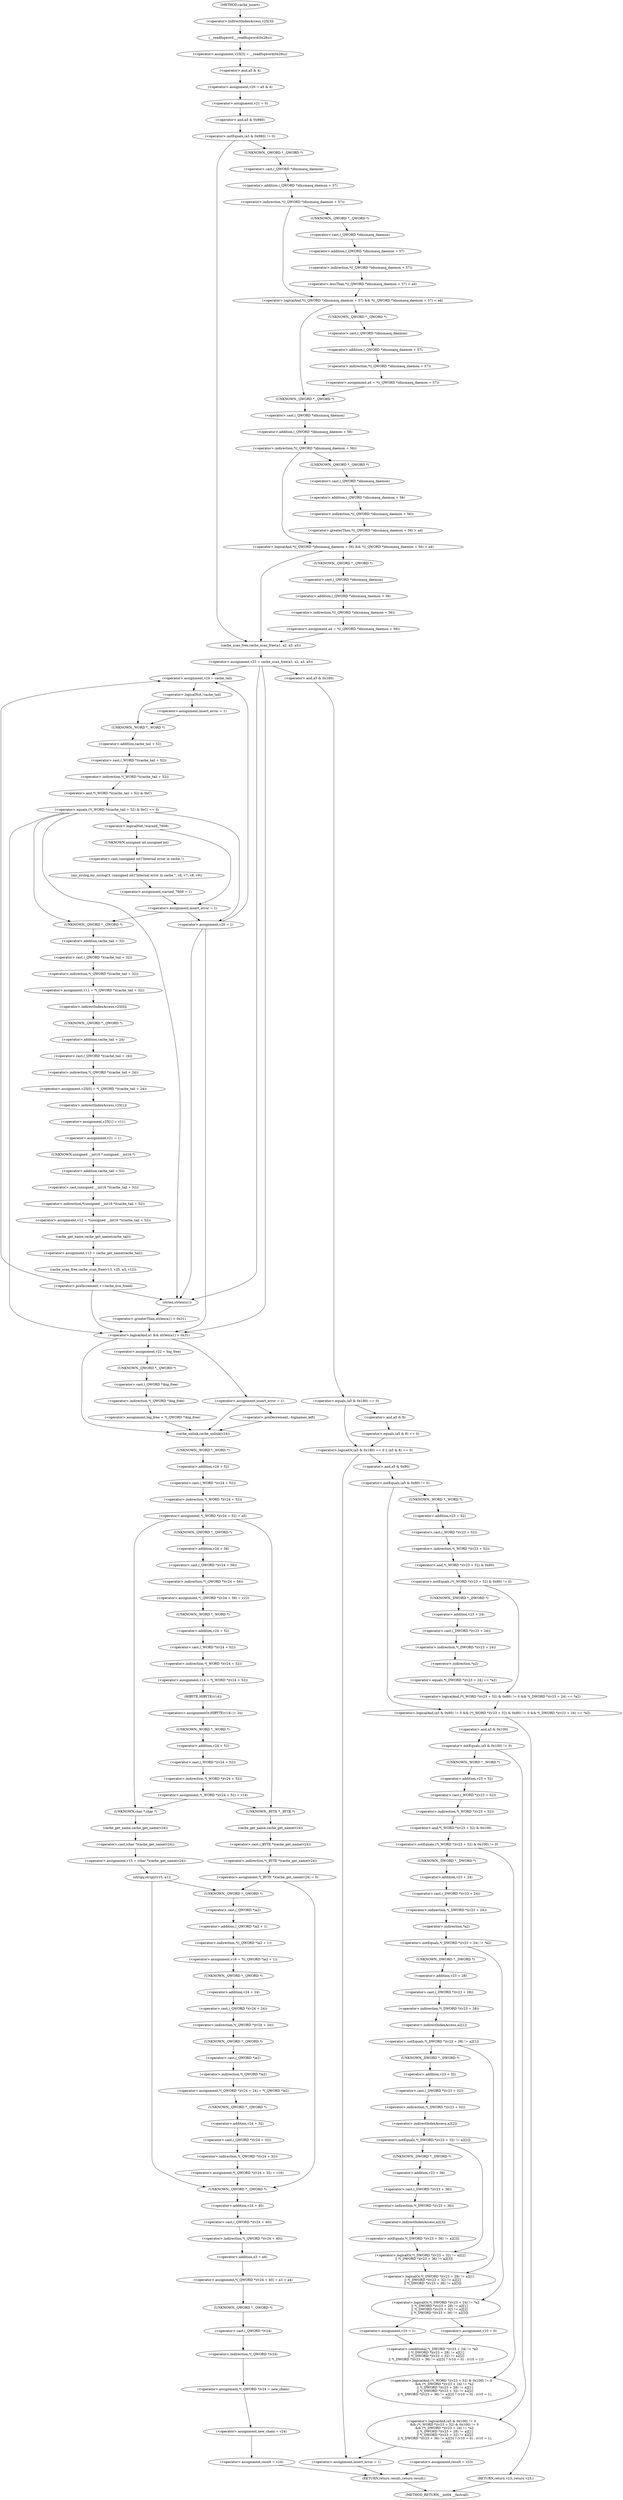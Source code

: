 digraph cache_insert {  
"1000144" [label = "(<operator>.assignment,v25[3] = __readfsqword(0x28u))" ]
"1000145" [label = "(<operator>.indirectIndexAccess,v25[3])" ]
"1000148" [label = "(__readfsqword,__readfsqword(0x28u))" ]
"1000151" [label = "(<operator>.assignment,v20 = a5 & 4)" ]
"1000153" [label = "(<operator>.and,a5 & 4)" ]
"1000156" [label = "(<operator>.assignment,v21 = 0)" ]
"1000160" [label = "(<operator>.notEquals,(a5 & 0x980) != 0)" ]
"1000161" [label = "(<operator>.and,a5 & 0x980)" ]
"1000167" [label = "(<operator>.logicalAnd,*((_QWORD *)dnsmasq_daemon + 57) && *((_QWORD *)dnsmasq_daemon + 57) < a4)" ]
"1000168" [label = "(<operator>.indirection,*((_QWORD *)dnsmasq_daemon + 57))" ]
"1000169" [label = "(<operator>.addition,(_QWORD *)dnsmasq_daemon + 57)" ]
"1000170" [label = "(<operator>.cast,(_QWORD *)dnsmasq_daemon)" ]
"1000171" [label = "(UNKNOWN,_QWORD *,_QWORD *)" ]
"1000174" [label = "(<operator>.lessThan,*((_QWORD *)dnsmasq_daemon + 57) < a4)" ]
"1000175" [label = "(<operator>.indirection,*((_QWORD *)dnsmasq_daemon + 57))" ]
"1000176" [label = "(<operator>.addition,(_QWORD *)dnsmasq_daemon + 57)" ]
"1000177" [label = "(<operator>.cast,(_QWORD *)dnsmasq_daemon)" ]
"1000178" [label = "(UNKNOWN,_QWORD *,_QWORD *)" ]
"1000182" [label = "(<operator>.assignment,a4 = *((_QWORD *)dnsmasq_daemon + 57))" ]
"1000184" [label = "(<operator>.indirection,*((_QWORD *)dnsmasq_daemon + 57))" ]
"1000185" [label = "(<operator>.addition,(_QWORD *)dnsmasq_daemon + 57)" ]
"1000186" [label = "(<operator>.cast,(_QWORD *)dnsmasq_daemon)" ]
"1000187" [label = "(UNKNOWN,_QWORD *,_QWORD *)" ]
"1000191" [label = "(<operator>.logicalAnd,*((_QWORD *)dnsmasq_daemon + 56) && *((_QWORD *)dnsmasq_daemon + 56) > a4)" ]
"1000192" [label = "(<operator>.indirection,*((_QWORD *)dnsmasq_daemon + 56))" ]
"1000193" [label = "(<operator>.addition,(_QWORD *)dnsmasq_daemon + 56)" ]
"1000194" [label = "(<operator>.cast,(_QWORD *)dnsmasq_daemon)" ]
"1000195" [label = "(UNKNOWN,_QWORD *,_QWORD *)" ]
"1000198" [label = "(<operator>.greaterThan,*((_QWORD *)dnsmasq_daemon + 56) > a4)" ]
"1000199" [label = "(<operator>.indirection,*((_QWORD *)dnsmasq_daemon + 56))" ]
"1000200" [label = "(<operator>.addition,(_QWORD *)dnsmasq_daemon + 56)" ]
"1000201" [label = "(<operator>.cast,(_QWORD *)dnsmasq_daemon)" ]
"1000202" [label = "(UNKNOWN,_QWORD *,_QWORD *)" ]
"1000206" [label = "(<operator>.assignment,a4 = *((_QWORD *)dnsmasq_daemon + 56))" ]
"1000208" [label = "(<operator>.indirection,*((_QWORD *)dnsmasq_daemon + 56))" ]
"1000209" [label = "(<operator>.addition,(_QWORD *)dnsmasq_daemon + 56)" ]
"1000210" [label = "(<operator>.cast,(_QWORD *)dnsmasq_daemon)" ]
"1000211" [label = "(UNKNOWN,_QWORD *,_QWORD *)" ]
"1000217" [label = "(<operator>.assignment,v23 = cache_scan_free(a1, a2, a3, a5))" ]
"1000219" [label = "(cache_scan_free,cache_scan_free(a1, a2, a3, a5))" ]
"1000228" [label = "(<operator>.logicalOr,(a5 & 0x180) == 0 || (a5 & 8) == 0)" ]
"1000229" [label = "(<operator>.equals,(a5 & 0x180) == 0)" ]
"1000230" [label = "(<operator>.and,a5 & 0x180)" ]
"1000234" [label = "(<operator>.equals,(a5 & 8) == 0)" ]
"1000235" [label = "(<operator>.and,a5 & 8)" ]
"1000241" [label = "(<operator>.logicalAnd,(a5 & 0x80) != 0 && (*(_WORD *)(v23 + 52) & 0x80) != 0 && *(_DWORD *)(v23 + 24) == *a2)" ]
"1000242" [label = "(<operator>.notEquals,(a5 & 0x80) != 0)" ]
"1000243" [label = "(<operator>.and,a5 & 0x80)" ]
"1000247" [label = "(<operator>.logicalAnd,(*(_WORD *)(v23 + 52) & 0x80) != 0 && *(_DWORD *)(v23 + 24) == *a2)" ]
"1000248" [label = "(<operator>.notEquals,(*(_WORD *)(v23 + 52) & 0x80) != 0)" ]
"1000249" [label = "(<operator>.and,*(_WORD *)(v23 + 52) & 0x80)" ]
"1000250" [label = "(<operator>.indirection,*(_WORD *)(v23 + 52))" ]
"1000251" [label = "(<operator>.cast,(_WORD *)(v23 + 52))" ]
"1000252" [label = "(UNKNOWN,_WORD *,_WORD *)" ]
"1000253" [label = "(<operator>.addition,v23 + 52)" ]
"1000258" [label = "(<operator>.equals,*(_DWORD *)(v23 + 24) == *a2)" ]
"1000259" [label = "(<operator>.indirection,*(_DWORD *)(v23 + 24))" ]
"1000260" [label = "(<operator>.cast,(_DWORD *)(v23 + 24))" ]
"1000261" [label = "(UNKNOWN,_DWORD *,_DWORD *)" ]
"1000262" [label = "(<operator>.addition,v23 + 24)" ]
"1000265" [label = "(<operator>.indirection,*a2)" ]
"1000267" [label = "(RETURN,return v23;,return v23;)" ]
"1000270" [label = "(<operator>.logicalAnd,(a5 & 0x100) != 0\n      && (*(_WORD *)(v23 + 52) & 0x100) != 0\n      && (*(_DWORD *)(v23 + 24) != *a2\n       || *(_DWORD *)(v23 + 28) != a2[1]\n       || *(_DWORD *)(v23 + 32) != a2[2]\n       || *(_DWORD *)(v23 + 36) != a2[3] ? (v10 = 0) : (v10 = 1),\n          v10))" ]
"1000271" [label = "(<operator>.notEquals,(a5 & 0x100) != 0)" ]
"1000272" [label = "(<operator>.and,a5 & 0x100)" ]
"1000276" [label = "(<operator>.logicalAnd,(*(_WORD *)(v23 + 52) & 0x100) != 0\n      && (*(_DWORD *)(v23 + 24) != *a2\n       || *(_DWORD *)(v23 + 28) != a2[1]\n       || *(_DWORD *)(v23 + 32) != a2[2]\n       || *(_DWORD *)(v23 + 36) != a2[3] ? (v10 = 0) : (v10 = 1),\n          v10))" ]
"1000277" [label = "(<operator>.notEquals,(*(_WORD *)(v23 + 52) & 0x100) != 0)" ]
"1000278" [label = "(<operator>.and,*(_WORD *)(v23 + 52) & 0x100)" ]
"1000279" [label = "(<operator>.indirection,*(_WORD *)(v23 + 52))" ]
"1000280" [label = "(<operator>.cast,(_WORD *)(v23 + 52))" ]
"1000281" [label = "(UNKNOWN,_WORD *,_WORD *)" ]
"1000282" [label = "(<operator>.addition,v23 + 52)" ]
"1000288" [label = "(<operator>.conditional,*(_DWORD *)(v23 + 24) != *a2\n       || *(_DWORD *)(v23 + 28) != a2[1]\n       || *(_DWORD *)(v23 + 32) != a2[2]\n       || *(_DWORD *)(v23 + 36) != a2[3] ? (v10 = 0) : (v10 = 1))" ]
"1000289" [label = "(<operator>.logicalOr,*(_DWORD *)(v23 + 24) != *a2\n       || *(_DWORD *)(v23 + 28) != a2[1]\n       || *(_DWORD *)(v23 + 32) != a2[2]\n       || *(_DWORD *)(v23 + 36) != a2[3])" ]
"1000290" [label = "(<operator>.notEquals,*(_DWORD *)(v23 + 24) != *a2)" ]
"1000291" [label = "(<operator>.indirection,*(_DWORD *)(v23 + 24))" ]
"1000292" [label = "(<operator>.cast,(_DWORD *)(v23 + 24))" ]
"1000293" [label = "(UNKNOWN,_DWORD *,_DWORD *)" ]
"1000294" [label = "(<operator>.addition,v23 + 24)" ]
"1000297" [label = "(<operator>.indirection,*a2)" ]
"1000299" [label = "(<operator>.logicalOr,*(_DWORD *)(v23 + 28) != a2[1]\n       || *(_DWORD *)(v23 + 32) != a2[2]\n       || *(_DWORD *)(v23 + 36) != a2[3])" ]
"1000300" [label = "(<operator>.notEquals,*(_DWORD *)(v23 + 28) != a2[1])" ]
"1000301" [label = "(<operator>.indirection,*(_DWORD *)(v23 + 28))" ]
"1000302" [label = "(<operator>.cast,(_DWORD *)(v23 + 28))" ]
"1000303" [label = "(UNKNOWN,_DWORD *,_DWORD *)" ]
"1000304" [label = "(<operator>.addition,v23 + 28)" ]
"1000307" [label = "(<operator>.indirectIndexAccess,a2[1])" ]
"1000310" [label = "(<operator>.logicalOr,*(_DWORD *)(v23 + 32) != a2[2]\n       || *(_DWORD *)(v23 + 36) != a2[3])" ]
"1000311" [label = "(<operator>.notEquals,*(_DWORD *)(v23 + 32) != a2[2])" ]
"1000312" [label = "(<operator>.indirection,*(_DWORD *)(v23 + 32))" ]
"1000313" [label = "(<operator>.cast,(_DWORD *)(v23 + 32))" ]
"1000314" [label = "(UNKNOWN,_DWORD *,_DWORD *)" ]
"1000315" [label = "(<operator>.addition,v23 + 32)" ]
"1000318" [label = "(<operator>.indirectIndexAccess,a2[2])" ]
"1000321" [label = "(<operator>.notEquals,*(_DWORD *)(v23 + 36) != a2[3])" ]
"1000322" [label = "(<operator>.indirection,*(_DWORD *)(v23 + 36))" ]
"1000323" [label = "(<operator>.cast,(_DWORD *)(v23 + 36))" ]
"1000324" [label = "(UNKNOWN,_DWORD *,_DWORD *)" ]
"1000325" [label = "(<operator>.addition,v23 + 36)" ]
"1000328" [label = "(<operator>.indirectIndexAccess,a2[3])" ]
"1000331" [label = "(<operator>.assignment,v10 = 0)" ]
"1000334" [label = "(<operator>.assignment,v10 = 1)" ]
"1000339" [label = "(<operator>.assignment,result = v23)" ]
"1000345" [label = "(<operator>.assignment,insert_error = 1)" ]
"1000354" [label = "(<operator>.assignment,v24 = cache_tail)" ]
"1000358" [label = "(<operator>.logicalNot,!cache_tail)" ]
"1000361" [label = "(<operator>.assignment,insert_error = 1)" ]
"1000366" [label = "(<operator>.equals,(*(_WORD *)(cache_tail + 52) & 0xC) == 0)" ]
"1000367" [label = "(<operator>.and,*(_WORD *)(cache_tail + 52) & 0xC)" ]
"1000368" [label = "(<operator>.indirection,*(_WORD *)(cache_tail + 52))" ]
"1000369" [label = "(<operator>.cast,(_WORD *)(cache_tail + 52))" ]
"1000370" [label = "(UNKNOWN,_WORD *,_WORD *)" ]
"1000371" [label = "(<operator>.addition,cache_tail + 52)" ]
"1000381" [label = "(<operator>.logicalNot,!warned_7808)" ]
"1000384" [label = "(my_syslog,my_syslog(3, (unsigned int)\"Internal error in cache.\", v6, v7, v8, v9))" ]
"1000386" [label = "(<operator>.cast,(unsigned int)\"Internal error in cache.\")" ]
"1000387" [label = "(UNKNOWN,unsigned int,unsigned int)" ]
"1000393" [label = "(<operator>.assignment,warned_7808 = 1)" ]
"1000396" [label = "(<operator>.assignment,insert_error = 1)" ]
"1000403" [label = "(<operator>.assignment,v11 = *(_QWORD *)(cache_tail + 32))" ]
"1000405" [label = "(<operator>.indirection,*(_QWORD *)(cache_tail + 32))" ]
"1000406" [label = "(<operator>.cast,(_QWORD *)(cache_tail + 32))" ]
"1000407" [label = "(UNKNOWN,_QWORD *,_QWORD *)" ]
"1000408" [label = "(<operator>.addition,cache_tail + 32)" ]
"1000411" [label = "(<operator>.assignment,v25[0] = *(_QWORD *)(cache_tail + 24))" ]
"1000412" [label = "(<operator>.indirectIndexAccess,v25[0])" ]
"1000415" [label = "(<operator>.indirection,*(_QWORD *)(cache_tail + 24))" ]
"1000416" [label = "(<operator>.cast,(_QWORD *)(cache_tail + 24))" ]
"1000417" [label = "(UNKNOWN,_QWORD *,_QWORD *)" ]
"1000418" [label = "(<operator>.addition,cache_tail + 24)" ]
"1000421" [label = "(<operator>.assignment,v25[1] = v11)" ]
"1000422" [label = "(<operator>.indirectIndexAccess,v25[1])" ]
"1000426" [label = "(<operator>.assignment,v21 = 1)" ]
"1000429" [label = "(<operator>.assignment,v12 = *(unsigned __int16 *)(cache_tail + 52))" ]
"1000431" [label = "(<operator>.indirection,*(unsigned __int16 *)(cache_tail + 52))" ]
"1000432" [label = "(<operator>.cast,(unsigned __int16 *)(cache_tail + 52))" ]
"1000433" [label = "(UNKNOWN,unsigned __int16 *,unsigned __int16 *)" ]
"1000434" [label = "(<operator>.addition,cache_tail + 52)" ]
"1000437" [label = "(<operator>.assignment,v13 = cache_get_name(cache_tail))" ]
"1000439" [label = "(cache_get_name,cache_get_name(cache_tail))" ]
"1000441" [label = "(cache_scan_free,cache_scan_free(v13, v25, a3, v12))" ]
"1000446" [label = "(<operator>.preIncrement,++cache_live_freed)" ]
"1000450" [label = "(<operator>.assignment,v20 = 1)" ]
"1000454" [label = "(<operator>.logicalAnd,a1 && strlen(a1) > 0x31)" ]
"1000456" [label = "(<operator>.greaterThan,strlen(a1) > 0x31)" ]
"1000457" [label = "(strlen,strlen(a1))" ]
"1000464" [label = "(<operator>.assignment,v22 = big_free)" ]
"1000467" [label = "(<operator>.assignment,big_free = *(_QWORD *)big_free)" ]
"1000469" [label = "(<operator>.indirection,*(_QWORD *)big_free)" ]
"1000470" [label = "(<operator>.cast,(_QWORD *)big_free)" ]
"1000471" [label = "(UNKNOWN,_QWORD *,_QWORD *)" ]
"1000476" [label = "(<operator>.assignment,insert_error = 1)" ]
"1000482" [label = "(<operator>.preDecrement,--bignames_left)" ]
"1000484" [label = "(cache_unlink,cache_unlink(v24))" ]
"1000486" [label = "(<operator>.assignment,*(_WORD *)(v24 + 52) = a5)" ]
"1000487" [label = "(<operator>.indirection,*(_WORD *)(v24 + 52))" ]
"1000488" [label = "(<operator>.cast,(_WORD *)(v24 + 52))" ]
"1000489" [label = "(UNKNOWN,_WORD *,_WORD *)" ]
"1000490" [label = "(<operator>.addition,v24 + 52)" ]
"1000497" [label = "(<operator>.assignment,*(_QWORD *)(v24 + 56) = v22)" ]
"1000498" [label = "(<operator>.indirection,*(_QWORD *)(v24 + 56))" ]
"1000499" [label = "(<operator>.cast,(_QWORD *)(v24 + 56))" ]
"1000500" [label = "(UNKNOWN,_QWORD *,_QWORD *)" ]
"1000501" [label = "(<operator>.addition,v24 + 56)" ]
"1000505" [label = "(<operator>.assignment,v14 = *(_WORD *)(v24 + 52))" ]
"1000507" [label = "(<operator>.indirection,*(_WORD *)(v24 + 52))" ]
"1000508" [label = "(<operator>.cast,(_WORD *)(v24 + 52))" ]
"1000509" [label = "(UNKNOWN,_WORD *,_WORD *)" ]
"1000510" [label = "(<operator>.addition,v24 + 52)" ]
"1000513" [label = "(<operators>.assignmentOr,HIBYTE(v14) |= 2u)" ]
"1000514" [label = "(HIBYTE,HIBYTE(v14))" ]
"1000517" [label = "(<operator>.assignment,*(_WORD *)(v24 + 52) = v14)" ]
"1000518" [label = "(<operator>.indirection,*(_WORD *)(v24 + 52))" ]
"1000519" [label = "(<operator>.cast,(_WORD *)(v24 + 52))" ]
"1000520" [label = "(UNKNOWN,_WORD *,_WORD *)" ]
"1000521" [label = "(<operator>.addition,v24 + 52)" ]
"1000528" [label = "(<operator>.assignment,v15 = (char *)cache_get_name(v24))" ]
"1000530" [label = "(<operator>.cast,(char *)cache_get_name(v24))" ]
"1000531" [label = "(UNKNOWN,char *,char *)" ]
"1000532" [label = "(cache_get_name,cache_get_name(v24))" ]
"1000534" [label = "(strcpy,strcpy(v15, a1))" ]
"1000539" [label = "(<operator>.assignment,*(_BYTE *)cache_get_name(v24) = 0)" ]
"1000540" [label = "(<operator>.indirection,*(_BYTE *)cache_get_name(v24))" ]
"1000541" [label = "(<operator>.cast,(_BYTE *)cache_get_name(v24))" ]
"1000542" [label = "(UNKNOWN,_BYTE *,_BYTE *)" ]
"1000543" [label = "(cache_get_name,cache_get_name(v24))" ]
"1000549" [label = "(<operator>.assignment,v16 = *((_QWORD *)a2 + 1))" ]
"1000551" [label = "(<operator>.indirection,*((_QWORD *)a2 + 1))" ]
"1000552" [label = "(<operator>.addition,(_QWORD *)a2 + 1)" ]
"1000553" [label = "(<operator>.cast,(_QWORD *)a2)" ]
"1000554" [label = "(UNKNOWN,_QWORD *,_QWORD *)" ]
"1000557" [label = "(<operator>.assignment,*(_QWORD *)(v24 + 24) = *(_QWORD *)a2)" ]
"1000558" [label = "(<operator>.indirection,*(_QWORD *)(v24 + 24))" ]
"1000559" [label = "(<operator>.cast,(_QWORD *)(v24 + 24))" ]
"1000560" [label = "(UNKNOWN,_QWORD *,_QWORD *)" ]
"1000561" [label = "(<operator>.addition,v24 + 24)" ]
"1000564" [label = "(<operator>.indirection,*(_QWORD *)a2)" ]
"1000565" [label = "(<operator>.cast,(_QWORD *)a2)" ]
"1000566" [label = "(UNKNOWN,_QWORD *,_QWORD *)" ]
"1000568" [label = "(<operator>.assignment,*(_QWORD *)(v24 + 32) = v16)" ]
"1000569" [label = "(<operator>.indirection,*(_QWORD *)(v24 + 32))" ]
"1000570" [label = "(<operator>.cast,(_QWORD *)(v24 + 32))" ]
"1000571" [label = "(UNKNOWN,_QWORD *,_QWORD *)" ]
"1000572" [label = "(<operator>.addition,v24 + 32)" ]
"1000576" [label = "(<operator>.assignment,*(_QWORD *)(v24 + 40) = a3 + a4)" ]
"1000577" [label = "(<operator>.indirection,*(_QWORD *)(v24 + 40))" ]
"1000578" [label = "(<operator>.cast,(_QWORD *)(v24 + 40))" ]
"1000579" [label = "(UNKNOWN,_QWORD *,_QWORD *)" ]
"1000580" [label = "(<operator>.addition,v24 + 40)" ]
"1000583" [label = "(<operator>.addition,a3 + a4)" ]
"1000586" [label = "(<operator>.assignment,*(_QWORD *)v24 = new_chain)" ]
"1000587" [label = "(<operator>.indirection,*(_QWORD *)v24)" ]
"1000588" [label = "(<operator>.cast,(_QWORD *)v24)" ]
"1000589" [label = "(UNKNOWN,_QWORD *,_QWORD *)" ]
"1000592" [label = "(<operator>.assignment,new_chain = v24)" ]
"1000595" [label = "(<operator>.assignment,result = v24)" ]
"1000598" [label = "(RETURN,return result;,return result;)" ]
"1000119" [label = "(METHOD,cache_insert)" ]
"1000600" [label = "(METHOD_RETURN,__int64 __fastcall)" ]
  "1000144" -> "1000153" 
  "1000145" -> "1000148" 
  "1000148" -> "1000144" 
  "1000151" -> "1000156" 
  "1000153" -> "1000151" 
  "1000156" -> "1000161" 
  "1000160" -> "1000171" 
  "1000160" -> "1000219" 
  "1000161" -> "1000160" 
  "1000167" -> "1000195" 
  "1000167" -> "1000187" 
  "1000168" -> "1000178" 
  "1000168" -> "1000167" 
  "1000169" -> "1000168" 
  "1000170" -> "1000169" 
  "1000171" -> "1000170" 
  "1000174" -> "1000167" 
  "1000175" -> "1000174" 
  "1000176" -> "1000175" 
  "1000177" -> "1000176" 
  "1000178" -> "1000177" 
  "1000182" -> "1000195" 
  "1000184" -> "1000182" 
  "1000185" -> "1000184" 
  "1000186" -> "1000185" 
  "1000187" -> "1000186" 
  "1000191" -> "1000211" 
  "1000191" -> "1000219" 
  "1000192" -> "1000202" 
  "1000192" -> "1000191" 
  "1000193" -> "1000192" 
  "1000194" -> "1000193" 
  "1000195" -> "1000194" 
  "1000198" -> "1000191" 
  "1000199" -> "1000198" 
  "1000200" -> "1000199" 
  "1000201" -> "1000200" 
  "1000202" -> "1000201" 
  "1000206" -> "1000219" 
  "1000208" -> "1000206" 
  "1000209" -> "1000208" 
  "1000210" -> "1000209" 
  "1000211" -> "1000210" 
  "1000217" -> "1000230" 
  "1000217" -> "1000354" 
  "1000217" -> "1000454" 
  "1000217" -> "1000457" 
  "1000219" -> "1000217" 
  "1000228" -> "1000345" 
  "1000228" -> "1000243" 
  "1000229" -> "1000228" 
  "1000229" -> "1000235" 
  "1000230" -> "1000229" 
  "1000234" -> "1000228" 
  "1000235" -> "1000234" 
  "1000241" -> "1000267" 
  "1000241" -> "1000272" 
  "1000242" -> "1000252" 
  "1000242" -> "1000241" 
  "1000243" -> "1000242" 
  "1000247" -> "1000241" 
  "1000248" -> "1000261" 
  "1000248" -> "1000247" 
  "1000249" -> "1000248" 
  "1000250" -> "1000249" 
  "1000251" -> "1000250" 
  "1000252" -> "1000253" 
  "1000253" -> "1000251" 
  "1000258" -> "1000247" 
  "1000259" -> "1000265" 
  "1000260" -> "1000259" 
  "1000261" -> "1000262" 
  "1000262" -> "1000260" 
  "1000265" -> "1000258" 
  "1000267" -> "1000600" 
  "1000270" -> "1000339" 
  "1000270" -> "1000345" 
  "1000271" -> "1000281" 
  "1000271" -> "1000270" 
  "1000272" -> "1000271" 
  "1000276" -> "1000270" 
  "1000277" -> "1000293" 
  "1000277" -> "1000276" 
  "1000278" -> "1000277" 
  "1000279" -> "1000278" 
  "1000280" -> "1000279" 
  "1000281" -> "1000282" 
  "1000282" -> "1000280" 
  "1000288" -> "1000276" 
  "1000289" -> "1000331" 
  "1000289" -> "1000334" 
  "1000290" -> "1000303" 
  "1000290" -> "1000289" 
  "1000291" -> "1000297" 
  "1000292" -> "1000291" 
  "1000293" -> "1000294" 
  "1000294" -> "1000292" 
  "1000297" -> "1000290" 
  "1000299" -> "1000289" 
  "1000300" -> "1000314" 
  "1000300" -> "1000299" 
  "1000301" -> "1000307" 
  "1000302" -> "1000301" 
  "1000303" -> "1000304" 
  "1000304" -> "1000302" 
  "1000307" -> "1000300" 
  "1000310" -> "1000299" 
  "1000311" -> "1000324" 
  "1000311" -> "1000310" 
  "1000312" -> "1000318" 
  "1000313" -> "1000312" 
  "1000314" -> "1000315" 
  "1000315" -> "1000313" 
  "1000318" -> "1000311" 
  "1000321" -> "1000310" 
  "1000322" -> "1000328" 
  "1000323" -> "1000322" 
  "1000324" -> "1000325" 
  "1000325" -> "1000323" 
  "1000328" -> "1000321" 
  "1000331" -> "1000288" 
  "1000334" -> "1000288" 
  "1000339" -> "1000598" 
  "1000345" -> "1000598" 
  "1000354" -> "1000358" 
  "1000358" -> "1000370" 
  "1000358" -> "1000361" 
  "1000361" -> "1000370" 
  "1000366" -> "1000454" 
  "1000366" -> "1000457" 
  "1000366" -> "1000381" 
  "1000366" -> "1000407" 
  "1000366" -> "1000450" 
  "1000367" -> "1000366" 
  "1000368" -> "1000367" 
  "1000369" -> "1000368" 
  "1000370" -> "1000371" 
  "1000371" -> "1000369" 
  "1000381" -> "1000387" 
  "1000381" -> "1000396" 
  "1000384" -> "1000393" 
  "1000386" -> "1000384" 
  "1000387" -> "1000386" 
  "1000393" -> "1000396" 
  "1000396" -> "1000407" 
  "1000396" -> "1000450" 
  "1000403" -> "1000412" 
  "1000405" -> "1000403" 
  "1000406" -> "1000405" 
  "1000407" -> "1000408" 
  "1000408" -> "1000406" 
  "1000411" -> "1000422" 
  "1000412" -> "1000417" 
  "1000415" -> "1000411" 
  "1000416" -> "1000415" 
  "1000417" -> "1000418" 
  "1000418" -> "1000416" 
  "1000421" -> "1000426" 
  "1000422" -> "1000421" 
  "1000426" -> "1000433" 
  "1000429" -> "1000439" 
  "1000431" -> "1000429" 
  "1000432" -> "1000431" 
  "1000433" -> "1000434" 
  "1000434" -> "1000432" 
  "1000437" -> "1000441" 
  "1000439" -> "1000437" 
  "1000441" -> "1000446" 
  "1000446" -> "1000354" 
  "1000446" -> "1000454" 
  "1000446" -> "1000457" 
  "1000450" -> "1000354" 
  "1000450" -> "1000454" 
  "1000450" -> "1000457" 
  "1000454" -> "1000464" 
  "1000454" -> "1000476" 
  "1000454" -> "1000484" 
  "1000456" -> "1000454" 
  "1000457" -> "1000456" 
  "1000464" -> "1000471" 
  "1000467" -> "1000484" 
  "1000469" -> "1000467" 
  "1000470" -> "1000469" 
  "1000471" -> "1000470" 
  "1000476" -> "1000482" 
  "1000476" -> "1000484" 
  "1000482" -> "1000484" 
  "1000484" -> "1000489" 
  "1000486" -> "1000500" 
  "1000486" -> "1000542" 
  "1000486" -> "1000531" 
  "1000487" -> "1000486" 
  "1000488" -> "1000487" 
  "1000489" -> "1000490" 
  "1000490" -> "1000488" 
  "1000497" -> "1000509" 
  "1000498" -> "1000497" 
  "1000499" -> "1000498" 
  "1000500" -> "1000501" 
  "1000501" -> "1000499" 
  "1000505" -> "1000514" 
  "1000507" -> "1000505" 
  "1000508" -> "1000507" 
  "1000509" -> "1000510" 
  "1000510" -> "1000508" 
  "1000513" -> "1000520" 
  "1000514" -> "1000513" 
  "1000517" -> "1000542" 
  "1000517" -> "1000531" 
  "1000518" -> "1000517" 
  "1000519" -> "1000518" 
  "1000520" -> "1000521" 
  "1000521" -> "1000519" 
  "1000528" -> "1000534" 
  "1000530" -> "1000528" 
  "1000531" -> "1000532" 
  "1000532" -> "1000530" 
  "1000534" -> "1000579" 
  "1000534" -> "1000554" 
  "1000539" -> "1000579" 
  "1000539" -> "1000554" 
  "1000540" -> "1000539" 
  "1000541" -> "1000540" 
  "1000542" -> "1000543" 
  "1000543" -> "1000541" 
  "1000549" -> "1000560" 
  "1000551" -> "1000549" 
  "1000552" -> "1000551" 
  "1000553" -> "1000552" 
  "1000554" -> "1000553" 
  "1000557" -> "1000571" 
  "1000558" -> "1000566" 
  "1000559" -> "1000558" 
  "1000560" -> "1000561" 
  "1000561" -> "1000559" 
  "1000564" -> "1000557" 
  "1000565" -> "1000564" 
  "1000566" -> "1000565" 
  "1000568" -> "1000579" 
  "1000569" -> "1000568" 
  "1000570" -> "1000569" 
  "1000571" -> "1000572" 
  "1000572" -> "1000570" 
  "1000576" -> "1000589" 
  "1000577" -> "1000583" 
  "1000578" -> "1000577" 
  "1000579" -> "1000580" 
  "1000580" -> "1000578" 
  "1000583" -> "1000576" 
  "1000586" -> "1000592" 
  "1000587" -> "1000586" 
  "1000588" -> "1000587" 
  "1000589" -> "1000588" 
  "1000592" -> "1000595" 
  "1000595" -> "1000598" 
  "1000598" -> "1000600" 
  "1000119" -> "1000145" 
}

